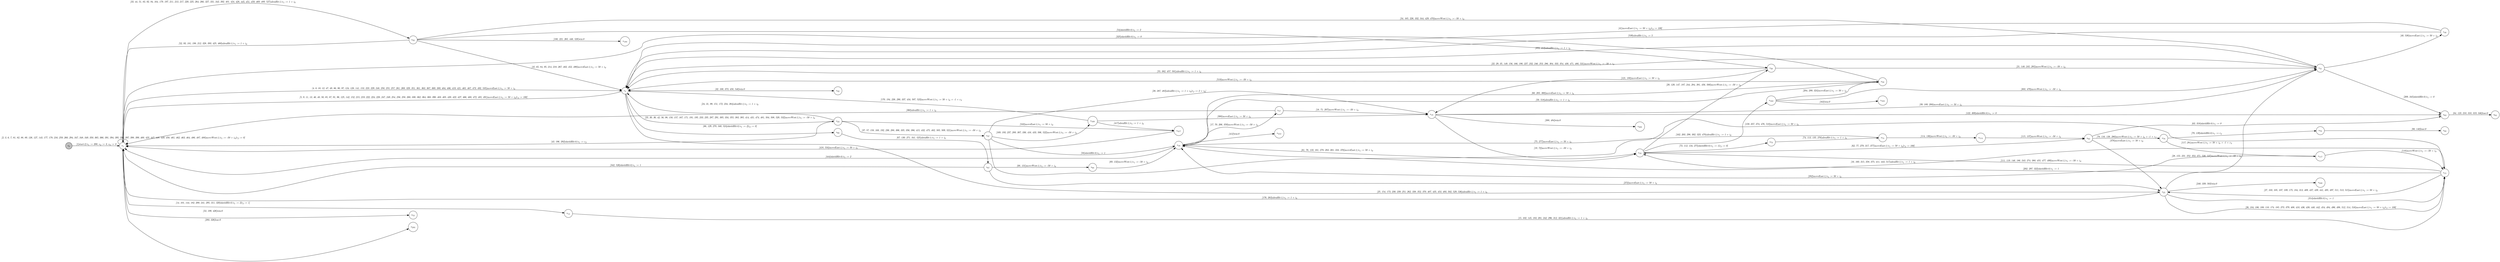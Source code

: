 digraph EFSM{
  graph [rankdir="LR", fontname="Latin Modern Math"];
  node [color="black", fillcolor="white", shape="circle", style="filled", fontname="Latin Modern Math"];
  edge [fontname="Latin Modern Math"];

  s0[fillcolor="gray", label=<s<sub>0</sub>>];
  s1[label=<s<sub>1</sub>>];
  s4[label=<s<sub>4</sub>>];
  s14[label=<s<sub>14</sub>>];
  s15[label=<s<sub>15</sub>>];
  s16[label=<s<sub>16</sub>>];
  s17[label=<s<sub>17</sub>>];
  s18[label=<s<sub>18</sub>>];
  s19[label=<s<sub>19</sub>>];
  s20[label=<s<sub>20</sub>>];
  s21[label=<s<sub>21</sub>>];
  s23[label=<s<sub>23</sub>>];
  s25[label=<s<sub>25</sub>>];
  s32[label=<s<sub>32</sub>>];
  s33[label=<s<sub>33</sub>>];
  s37[label=<s<sub>37</sub>>];
  s40[label=<s<sub>40</sub>>];
  s53[label=<s<sub>53</sub>>];
  s59[label=<s<sub>59</sub>>];
  s62[label=<s<sub>62</sub>>];
  s63[label=<s<sub>63</sub>>];
  s64[label=<s<sub>64</sub>>];
  s66[label=<s<sub>66</sub>>];
  s67[label=<s<sub>67</sub>>];
  s68[label=<s<sub>68</sub>>];
  s73[label=<s<sub>73</sub>>];
  s74[label=<s<sub>74</sub>>];
  s78[label=<s<sub>78</sub>>];
  s79[label=<s<sub>79</sub>>];
  s80[label=<s<sub>80</sub>>];
  s114[label=<s<sub>114</sub>>];
  s117[label=<s<sub>117</sub>>];
  s162[label=<s<sub>162</sub>>];
  s163[label=<s<sub>163</sub>>];
  s169[label=<s<sub>169</sub>>];
  s180[label=<s<sub>180</sub>>];
  s240[label=<s<sub>240</sub>>];
  s293[label=<s<sub>293</sub>>];
  s388[label=<s<sub>388</sub>>];
  s412[label=<s<sub>412</sub>>];
  s417[label=<s<sub>417</sub>>];

  s0->s1[label=<<i> [1]start:2/o<sub>1</sub> := 200, o<sub>2</sub> := 3, o<sub>3</sub> := 0</i>>];
  s18->s19[label=<<i> [19, 72]moveWest:1/o<sub>1</sub> := -50 + i<sub>0</sub></i>>];
  s23->s4[label=<<i> [24, 31, 99, 151, 172, 234, 384]alienHit:1/o<sub>1</sub> := 1 + i<sub>0</sub></i>>];
  s21->s40[label=<<i> [40, 538]moveEast:1/o<sub>1</sub> := 50 + i<sub>0</sub></i>>];
  s40->s4[label=<<i> [41]moveEast:1/o<sub>1</sub> := 50 + i<sub>0</sub>&#91;r<sub>3</sub> := 100&#93;</i>>];
  s33->s1[label=<<i> [52, 93, 181, 198, 212, 328, 393, 425, 460]alienHit:1/o<sub>1</sub> := 1 + i<sub>0</sub></i>>];
  s33->s20[label=<<i> [54]shieldHit:0/o<sub>1</sub> := 2</i>>];
  s20->s4[label=<<i> [55, 382, 457, 501]alienHit:1/o<sub>1</sub> := 1 + i<sub>0</sub></i>>];
  s37->s16[label=<<i> [58]shieldHit:0/o<sub>1</sub> := 1</i>>];
  s16->s59[label=<<i> [59, 518]alienHit:1/o<sub>1</sub> := 1 + i<sub>0</sub></i>>];
  s59->s16[label=<<i> [60, 205, 300]moveEast:1/o<sub>1</sub> := 50 + i<sub>0</sub></i>>];
  s62->s63[label=<<i> [63, 318]shieldHit:0/o<sub>1</sub> := 0</i>>];
  s67->s68[label=<<i> [68, 131]moveWest:1/o<sub>1</sub> := -50 + i<sub>0</sub></i>>];
  s68->s16[label=<<i> [69, 132]moveWest:1/o<sub>1</sub> := -50 + i<sub>0</sub></i>>];
  s16->s17[label=<<i> [17, 70, 206, 359]moveWest:1/o<sub>1</sub> := -50 + i<sub>0</sub></i>>];
  s74->s16[label=<<i> [75, 277]moveEast:1/o<sub>1</sub> := 50 + i<sub>0</sub></i>>];
  s78->s79[label=<<i> [79, 139]shieldHit:0/o<sub>1</sub> := r<sub>2</sub></i>>];
  s79->s80[label=<<i> [80, 140]lose:0</i>>];
  s74->s114[label=<<i> [114, 136]moveWest:1/o<sub>1</sub> := -50 + i<sub>0</sub></i>>];
  s114->s62[label=<<i> [115, 137]moveWest:1/o<sub>1</sub> := -50 + i<sub>0</sub></i>>];
  s78->s117[label=<<i> [117, 281]moveWest:1/o<sub>1</sub> := 50 + i<sub>0</sub> + -1 &times; r<sub>3</sub></i>>];
  s117->s15[label=<<i> [118]moveWest:1/o<sub>1</sub> := -50 + i<sub>0</sub></i>>];
  s20->s18[label=<<i> [121, 188]moveEast:1/o<sub>1</sub> := 50 + i<sub>0</sub></i>>];
  s18->s63[label=<<i> [122, 309]shieldHit:0/o<sub>1</sub> := 0</i>>];
  s66->s67[label=<<i> [67, 130, 271, 341, 525]alienHit:1/o<sub>1</sub> := 1 + i<sub>0</sub></i>>];
  s19->s73[label=<<i> [73, 112, 134, 275]shieldHit:0/o<sub>1</sub> := 1&#91;r<sub>2</sub> := 0&#93;</i>>];
  s73->s74[label=<<i> [74, 113, 135, 276]alienHit:1/o<sub>1</sub> := 1 + i<sub>0</sub></i>>];
  s162->s163[label=<<i> [163]win:0</i>>];
  s25->s1[label=<<i> [176, 263]alienHit:1/o<sub>1</sub> := 1 + i<sub>0</sub></i>>];
  s1->s14[label=<<i> [14, 101, 144, 182, 200, 241, 295, 311, 320]shieldHit:0/o<sub>1</sub> := 2&#91;r<sub>2</sub> := 1&#93;</i>>];
  s23->s37[label=<<i> [37, 57, 158, 168, 192, 236, 288, 306, 335, 356, 386, 415, 432, 475, 482, 505, 509, 521]moveWest:1/o<sub>1</sub> := -50 + i<sub>0</sub></i>>];
  s37->s169[label=<<i> [169, 193, 237, 289, 307, 336, 416, 433, 506, 522]moveWest:1/o<sub>1</sub> := -50 + i<sub>0</sub></i>>];
  s17->s18[label=<<i> [18, 71, 207]moveWest:1/o<sub>1</sub> := -50 + i<sub>0</sub></i>>];
  s18->s21[label=<<i> [39, 189, 208]moveEast:1/o<sub>1</sub> := 50 + i<sub>0</sub></i>>];
  s21->s63[label=<<i> [209, 345]shieldHit:0/o<sub>1</sub> := 0</i>>];
  s33->s4[label=<<i> [45, 65, 84, 95, 214, 218, 267, 402, 452, 490]moveEast:1/o<sub>1</sub> := 50 + i<sub>0</sub></i>>];
  s20->s21[label=<<i> [21, 148, 245, 285]moveWest:1/o<sub>1</sub> := -50 + i<sub>0</sub></i>>];
  s4->s66[label=<<i> [66, 129, 270, 340, 524]shieldHit:0/o<sub>1</sub> := 2&#91;r<sub>2</sub> := 0&#93;</i>>];
  s67->s25[label=<<i> [272]moveEast:1/o<sub>1</sub> := 50 + i<sub>0</sub></i>>];
  s25->s15[label=<<i> [26, 104, 106, 108, 110, 174, 185, 273, 379, 408, 410, 436, 438, 440, 442, 454, 494, 496, 498, 512, 514, 516]moveEast:1/o<sub>1</sub> := 50 + i<sub>0</sub>&#91;r<sub>3</sub> := 100&#93;</i>>];
  s16->s19[label=<<i> [61, 76, 133, 161, 278, 283, 301, 316, 376]moveEast:1/o<sub>1</sub> := 50 + i<sub>0</sub></i>>];
  s62->s78[label=<<i> [78, 116, 138, 280]moveWest:1/o<sub>1</sub> := 50 + i<sub>0</sub> + -1 &times; r<sub>3</sub></i>>];
  s117->s16[label=<<i> [282]moveEast:1/o<sub>1</sub> := 50 + i<sub>0</sub></i>>];
  s19->s20[label=<<i> [20, 120, 147, 187, 244, 284, 381, 456, 500]moveWest:1/o<sub>1</sub> := -50 + i<sub>0</sub></i>>];
  s169->s4[label=<<i> [170, 194, 238, 290, 337, 434, 507, 523]moveWest:1/o<sub>1</sub> := 50 + i<sub>0</sub> + -1 &times; r<sub>3</sub></i>>];
  s4->s23[label=<<i> [23, 30, 36, 42, 56, 98, 150, 157, 167, 171, 191, 195, 233, 235, 287, 291, 305, 334, 355, 383, 385, 414, 431, 474, 481, 504, 508, 520, 532]moveWest:1/o<sub>1</sub> := -50 + i<sub>0</sub></i>>];
  s23->s1[label=<<i> [43, 196, 292]shieldHit:0/o<sub>1</sub> := r<sub>2</sub></i>>];
  s1->s293[label=<<i> [293, 326]lose:0</i>>];
  s14->s15[label=<<i> [15, 102, 145, 183, 201, 242, 296, 312, 321]alienHit:1/o<sub>1</sub> := 1 + i<sub>0</sub></i>>];
  s162->s21[label=<<i> [303, 479]moveWest:1/o<sub>1</sub> := -50 + i<sub>0</sub></i>>];
  s169->s18[label=<<i> [308]moveEast:1/o<sub>1</sub> := 50 + i<sub>0</sub></i>>];
  s63->s64[label=<<i> [64, 123, 210, 310, 319, 346]lose:0</i>>];
  s25->s15[label=<<i> [314]shieldHit:0/o<sub>1</sub> := 1</i>>];
  s15->s19[label=<<i> [202, 297, 322]shieldHit:0/o<sub>1</sub> := 1</i>>];
  s162->s59[label=<<i> [204, 299, 324]moveEast:1/o<sub>1</sub> := 50 + i<sub>0</sub></i>>];
  s59->s1[label=<<i> [325]shieldHit:0/o<sub>1</sub> := 0</i>>];
  s25->s240[label=<<i> [240, 339, 503]win:0</i>>];
  s67->s1[label=<<i> [342, 526]shieldHit:0/o<sub>1</sub> := 1</i>>];
  s37->s15[label=<<i> [159, 357, 374, 476, 510]moveEast:1/o<sub>1</sub> := 50 + i<sub>0</sub></i>>];
  s17->s1[label=<<i> [360]alienHit:1/o<sub>1</sub> := 1 + i<sub>0</sub></i>>];
  s1->s1[label=<<i> [2, 3, 6, 7, 81, 82, 88, 89, 126, 127, 143, 177, 178, 216, 259, 260, 294, 347, 348, 349, 350, 365, 366, 391, 394, 395, 396, 397, 398, 399, 400, 423, 447, 448, 449, 450, 461, 462, 463, 464, 486, 487, 488]moveWest:1/o<sub>1</sub> := -50 + i<sub>0</sub>&#91;r<sub>2</sub> := 0&#93;</i>>];
  s4->s1[label=<<i> [5, 9, 11, 13, 46, 48, 50, 85, 87, 91, 96, 125, 142, 152, 215, 219, 222, 224, 228, 247, 249, 254, 256, 258, 268, 330, 362, 364, 368, 390, 403, 405, 420, 422, 427, 466, 468, 472, 485, 491]moveEast:1/o<sub>1</sub> := 50 + i<sub>0</sub>&#91;r<sub>3</sub> := 100&#93;</i>>];
  s4->s25[label=<<i> [25, 154, 173, 230, 239, 251, 262, 338, 352, 370, 407, 435, 453, 493, 502, 529, 536]alienHit:1/o<sub>1</sub> := 1 + i<sub>0</sub></i>>];
  s25->s21[label=<<i> [28, 155, 231, 252, 353, 371, 530, 537]moveWest:1/o<sub>1</sub> := -50 + i<sub>0</sub></i>>];
  s21->s4[label=<<i> [372, 413]alienHit:1/o<sub>1</sub> := 1 + i<sub>0</sub></i>>];
  s4->s32[label=<<i> [32, 100, 373, 458, 540]win:0</i>>];
  s19->s62[label=<<i> [62, 77, 279, 317, 377]moveEast:1/o<sub>1</sub> := 50 + i<sub>0</sub>&#91;r<sub>3</sub> := 100&#93;</i>>];
  s62->s25[label=<<i> [378]moveEast:1/o<sub>1</sub> := 50 + i<sub>0</sub></i>>];
  s15->s19[label=<<i> [111, 119, 146, 186, 243, 274, 380, 455, 477, 499]moveWest:1/o<sub>1</sub> := -50 + i<sub>0</sub></i>>];
  s18->s388[label=<<i> [388, 484]win:0</i>>];
  s16->s412[label=<<i> [412]win:0</i>>];
  s169->s417[label=<<i> [417]alienHit:1/o<sub>1</sub> := 1 + i<sub>0</sub></i>>];
  s417->s1[label=<<i> [418, 534]moveEast:1/o<sub>1</sub> := 50 + i<sub>0</sub></i>>];
  s1->s4[label=<<i> [4, 8, 10, 12, 47, 49, 86, 90, 97, 124, 128, 141, 153, 223, 229, 248, 250, 255, 257, 261, 269, 329, 351, 361, 363, 367, 369, 389, 404, 406, 419, 421, 465, 467, 473, 492, 535]moveEast:1/o<sub>1</sub> := 50 + i<sub>0</sub></i>>];
  s1->s53[label=<<i> [53, 199, 426]win:0</i>>];
  s15->s25[label=<<i> [27, 103, 105, 107, 109, 175, 184, 313, 409, 437, 439, 441, 495, 497, 511, 513, 515]moveEast:1/o<sub>1</sub> := 50 + i<sub>0</sub></i>>];
  s15->s16[label=<<i> [16, 160, 315, 358, 375, 411, 443, 517]alienHit:1/o<sub>1</sub> := 1 + i<sub>0</sub></i>>];
  s16->s1[label=<<i> [444]shieldHit:0/o<sub>1</sub> := 2</i>>];
  s1->s33[label=<<i> [33, 44, 51, 83, 92, 94, 164, 179, 197, 211, 213, 217, 220, 225, 264, 266, 327, 331, 343, 392, 401, 424, 428, 445, 451, 459, 469, 489, 527]alienHit:1/o<sub>1</sub> := 1 + i<sub>0</sub></i>>];
  s33->s180[label=<<i> [180, 221, 265, 446, 528]win:0</i>>];
  s33->s21[label=<<i> [34, 165, 226, 332, 344, 429, 470]moveWest:1/o<sub>1</sub> := -50 + i<sub>0</sub></i>>];
  s21->s4[label=<<i> [22, 29, 35, 149, 156, 166, 190, 227, 232, 246, 253, 286, 304, 333, 354, 430, 471, 480, 531]moveWest:1/o<sub>1</sub> := -50 + i<sub>0</sub></i>>];
  s19->s162[label=<<i> [162, 203, 298, 302, 323, 478]alienHit:1/o<sub>1</sub> := 1 + i<sub>0</sub></i>>];
  s37->s18[label=<<i> [38, 387, 483]alienHit:1/o<sub>1</sub> := 1 + i<sub>0</sub>&#91;r<sub>2</sub> := 2 &times; i<sub>0</sub>&#93;</i>>];
  s59->s4[label=<<i> [519]moveWest:1/o<sub>1</sub> := -50 + i<sub>0</sub></i>>];
  s23->s417[label=<<i> [533]moveEast:1/o<sub>1</sub> := 50 + i<sub>0</sub></i>>];
  s40->s4[label=<<i> [539]alienHit:1/o<sub>1</sub> := 5</i>>];
}